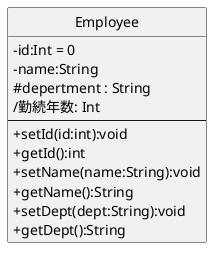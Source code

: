 @startuml 
skinparam classAttributeIconSize 0 
class Employee{
    -id:Int = 0
    -name:String
    #depertment : String
    /勤続年数: Int
    ---
    +setId(id:int):void
    +getId():int
    +setName(name:String):void
    +getName():String
    +setDept(dept:String):void
    +getDept():String
} 
' class A <<補足>> {}
' class B {
' -属性１,Int
' -属性２,String
' }
' class C {
' ---
' +操作１():void
' +操作２():String
' }
' class D {
'     -属性１:Int
'     -属性２:String
'     ---
'     +操作１():void
'     +操作２():String
' }
hide Employee circle
@enduml
